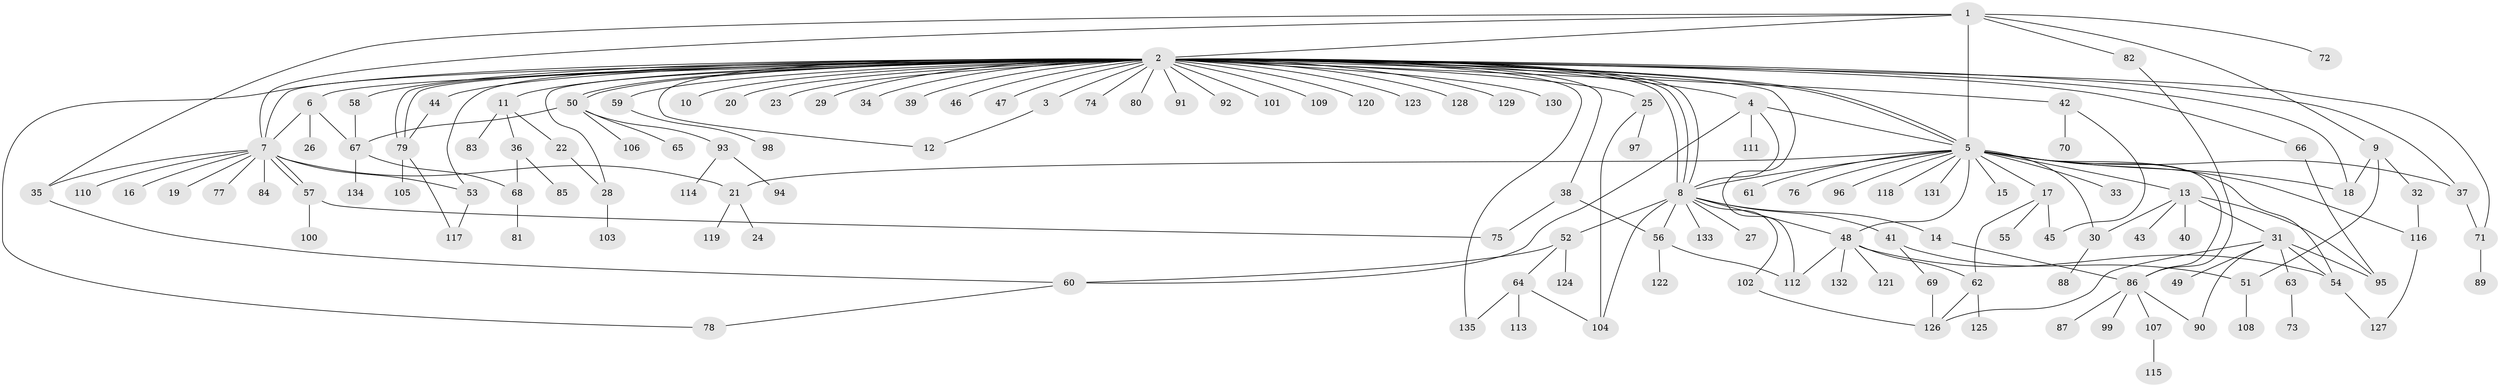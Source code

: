 // Generated by graph-tools (version 1.1) at 2025/35/03/09/25 02:35:20]
// undirected, 135 vertices, 187 edges
graph export_dot {
graph [start="1"]
  node [color=gray90,style=filled];
  1;
  2;
  3;
  4;
  5;
  6;
  7;
  8;
  9;
  10;
  11;
  12;
  13;
  14;
  15;
  16;
  17;
  18;
  19;
  20;
  21;
  22;
  23;
  24;
  25;
  26;
  27;
  28;
  29;
  30;
  31;
  32;
  33;
  34;
  35;
  36;
  37;
  38;
  39;
  40;
  41;
  42;
  43;
  44;
  45;
  46;
  47;
  48;
  49;
  50;
  51;
  52;
  53;
  54;
  55;
  56;
  57;
  58;
  59;
  60;
  61;
  62;
  63;
  64;
  65;
  66;
  67;
  68;
  69;
  70;
  71;
  72;
  73;
  74;
  75;
  76;
  77;
  78;
  79;
  80;
  81;
  82;
  83;
  84;
  85;
  86;
  87;
  88;
  89;
  90;
  91;
  92;
  93;
  94;
  95;
  96;
  97;
  98;
  99;
  100;
  101;
  102;
  103;
  104;
  105;
  106;
  107;
  108;
  109;
  110;
  111;
  112;
  113;
  114;
  115;
  116;
  117;
  118;
  119;
  120;
  121;
  122;
  123;
  124;
  125;
  126;
  127;
  128;
  129;
  130;
  131;
  132;
  133;
  134;
  135;
  1 -- 2;
  1 -- 5;
  1 -- 7;
  1 -- 9;
  1 -- 35;
  1 -- 72;
  1 -- 82;
  2 -- 3;
  2 -- 4;
  2 -- 5;
  2 -- 5;
  2 -- 6;
  2 -- 7;
  2 -- 8;
  2 -- 8;
  2 -- 8;
  2 -- 10;
  2 -- 11;
  2 -- 12;
  2 -- 18;
  2 -- 20;
  2 -- 23;
  2 -- 25;
  2 -- 28;
  2 -- 29;
  2 -- 34;
  2 -- 37;
  2 -- 38;
  2 -- 39;
  2 -- 42;
  2 -- 44;
  2 -- 46;
  2 -- 47;
  2 -- 50;
  2 -- 50;
  2 -- 53;
  2 -- 58;
  2 -- 59;
  2 -- 66;
  2 -- 71;
  2 -- 74;
  2 -- 78;
  2 -- 79;
  2 -- 79;
  2 -- 80;
  2 -- 91;
  2 -- 92;
  2 -- 101;
  2 -- 109;
  2 -- 112;
  2 -- 120;
  2 -- 123;
  2 -- 128;
  2 -- 129;
  2 -- 130;
  2 -- 135;
  3 -- 12;
  4 -- 5;
  4 -- 8;
  4 -- 60;
  4 -- 111;
  5 -- 8;
  5 -- 13;
  5 -- 15;
  5 -- 17;
  5 -- 18;
  5 -- 21;
  5 -- 30;
  5 -- 33;
  5 -- 37;
  5 -- 48;
  5 -- 54;
  5 -- 61;
  5 -- 76;
  5 -- 86;
  5 -- 96;
  5 -- 116;
  5 -- 118;
  5 -- 131;
  6 -- 7;
  6 -- 26;
  6 -- 67;
  7 -- 16;
  7 -- 19;
  7 -- 21;
  7 -- 35;
  7 -- 53;
  7 -- 57;
  7 -- 57;
  7 -- 77;
  7 -- 84;
  7 -- 110;
  8 -- 14;
  8 -- 27;
  8 -- 41;
  8 -- 48;
  8 -- 52;
  8 -- 56;
  8 -- 102;
  8 -- 104;
  8 -- 133;
  9 -- 18;
  9 -- 32;
  9 -- 51;
  11 -- 22;
  11 -- 36;
  11 -- 83;
  13 -- 30;
  13 -- 31;
  13 -- 40;
  13 -- 43;
  13 -- 95;
  14 -- 86;
  17 -- 45;
  17 -- 55;
  17 -- 62;
  21 -- 24;
  21 -- 119;
  22 -- 28;
  25 -- 97;
  25 -- 104;
  28 -- 103;
  30 -- 88;
  31 -- 49;
  31 -- 54;
  31 -- 63;
  31 -- 90;
  31 -- 95;
  31 -- 126;
  32 -- 116;
  35 -- 60;
  36 -- 68;
  36 -- 85;
  37 -- 71;
  38 -- 56;
  38 -- 75;
  41 -- 51;
  41 -- 69;
  42 -- 45;
  42 -- 70;
  44 -- 79;
  48 -- 54;
  48 -- 62;
  48 -- 112;
  48 -- 121;
  48 -- 132;
  50 -- 65;
  50 -- 67;
  50 -- 93;
  50 -- 106;
  51 -- 108;
  52 -- 60;
  52 -- 64;
  52 -- 124;
  53 -- 117;
  54 -- 127;
  56 -- 112;
  56 -- 122;
  57 -- 75;
  57 -- 100;
  58 -- 67;
  59 -- 98;
  60 -- 78;
  62 -- 125;
  62 -- 126;
  63 -- 73;
  64 -- 104;
  64 -- 113;
  64 -- 135;
  66 -- 95;
  67 -- 68;
  67 -- 134;
  68 -- 81;
  69 -- 126;
  71 -- 89;
  79 -- 105;
  79 -- 117;
  82 -- 86;
  86 -- 87;
  86 -- 90;
  86 -- 99;
  86 -- 107;
  93 -- 94;
  93 -- 114;
  102 -- 126;
  107 -- 115;
  116 -- 127;
}
